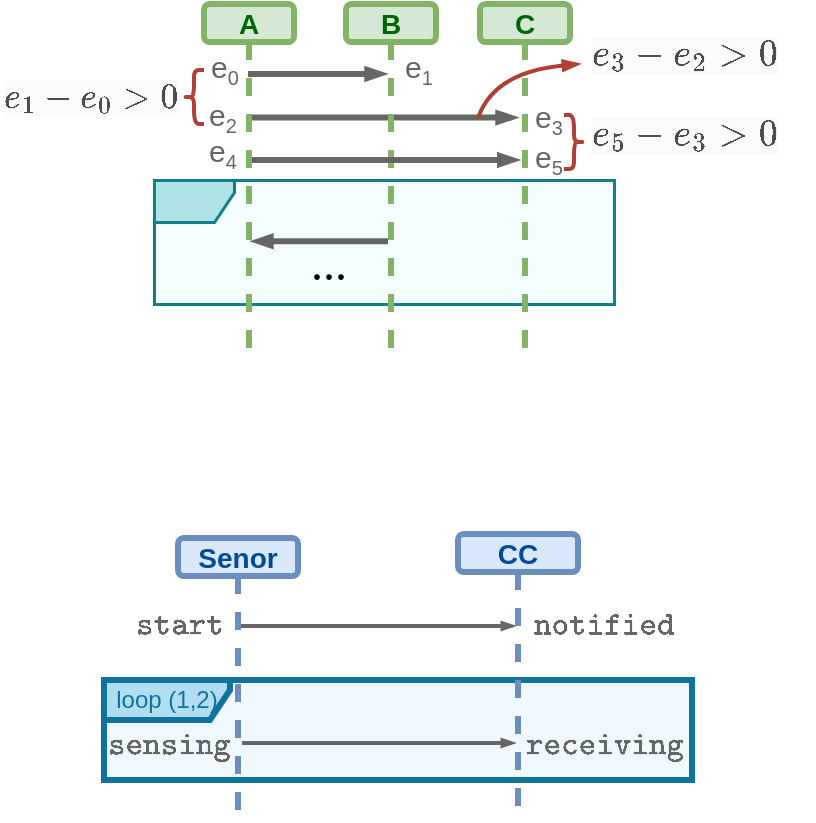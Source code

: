 <mxfile version="26.0.10">
  <diagram name="第 1 页" id="HyUsz8NJp9onLbRjgEd9">
    <mxGraphModel dx="1426" dy="704" grid="0" gridSize="10" guides="1" tooltips="1" connect="1" arrows="1" fold="1" page="1" pageScale="1" pageWidth="850" pageHeight="1100" math="1" shadow="0">
      <root>
        <mxCell id="0" />
        <mxCell id="1" parent="0" />
        <mxCell id="tRWuEwD7snQRo6Gy2zCz-79" value="" style="html=1;verticalAlign=bottom;endArrow=blockThin;curved=0;rounded=1;endFill=1;strokeColor=#666666;strokeWidth=3;endSize=3;" parent="1" edge="1">
          <mxGeometry x="-0.0" width="80" relative="1" as="geometry">
            <mxPoint x="319.502" y="119.8" as="sourcePoint" />
            <mxPoint x="454.5" y="119.8" as="targetPoint" />
            <mxPoint as="offset" />
          </mxGeometry>
        </mxCell>
        <mxCell id="tRWuEwD7snQRo6Gy2zCz-69" value="" style="shape=umlFrame;whiteSpace=wrap;html=1;pointerEvents=0;width=40;height=21;fillColor=#b0e3e6;strokeColor=#0e8088;fillStyle=auto;shadow=0;strokeWidth=1.5;gradientColor=none;swimlaneFillColor=light-dark(#F4FDFF,#002813);" parent="1" vertex="1">
          <mxGeometry x="273" y="151" width="230" height="62" as="geometry" />
        </mxCell>
        <mxCell id="tRWuEwD7snQRo6Gy2zCz-7" value="&lt;font face=&quot;Helvetica&quot; style=&quot;color: rgb(0, 102, 0); font-size: 14px;&quot;&gt;&lt;b style=&quot;&quot;&gt;B&lt;/b&gt;&lt;/font&gt;" style="shape=umlLifeline;perimeter=lifelinePerimeter;whiteSpace=wrap;html=1;container=1;dropTarget=0;collapsible=0;recursiveResize=0;outlineConnect=0;portConstraint=eastwest;newEdgeStyle={&quot;curved&quot;:0,&quot;rounded&quot;:0};size=19;fillColor=#d5e8d4;strokeColor=#82b366;strokeWidth=3;rounded=1;shadow=0;" parent="1" vertex="1">
          <mxGeometry x="369" y="63" width="45" height="177" as="geometry" />
        </mxCell>
        <mxCell id="tRWuEwD7snQRo6Gy2zCz-10" value="" style="html=1;verticalAlign=bottom;endArrow=blockThin;curved=0;rounded=1;endFill=1;strokeColor=#666666;strokeWidth=3;endSize=3;" parent="1" edge="1">
          <mxGeometry x="-0.0" width="80" relative="1" as="geometry">
            <mxPoint x="320.642" y="141.0" as="sourcePoint" />
            <mxPoint x="455.35" y="141" as="targetPoint" />
            <mxPoint as="offset" />
          </mxGeometry>
        </mxCell>
        <mxCell id="tRWuEwD7snQRo6Gy2zCz-67" value="&lt;font face=&quot;Verdana&quot; style=&quot;font-size: 24px;&quot;&gt;...&lt;/font&gt;" style="text;html=1;align=center;verticalAlign=middle;resizable=0;points=[];autosize=1;strokeColor=none;fillColor=none;" parent="1" vertex="1">
          <mxGeometry x="335" y="173" width="50" height="40" as="geometry" />
        </mxCell>
        <mxCell id="tRWuEwD7snQRo6Gy2zCz-70" value="" style="html=1;verticalAlign=bottom;endArrow=blockThin;curved=0;rounded=1;endFill=1;strokeColor=#666666;strokeWidth=3;endSize=3;" parent="1" edge="1">
          <mxGeometry x="-0.0" width="80" relative="1" as="geometry">
            <mxPoint x="320" y="98" as="sourcePoint" />
            <mxPoint x="389" y="98" as="targetPoint" />
            <mxPoint as="offset" />
          </mxGeometry>
        </mxCell>
        <mxCell id="tRWuEwD7snQRo6Gy2zCz-75" value="&lt;font face=&quot;Helvetica&quot; style=&quot;color: rgb(0, 102, 0); font-size: 14px;&quot;&gt;&lt;b style=&quot;&quot;&gt;A&lt;/b&gt;&lt;/font&gt;" style="shape=umlLifeline;perimeter=lifelinePerimeter;whiteSpace=wrap;html=1;container=1;dropTarget=0;collapsible=0;recursiveResize=0;outlineConnect=0;portConstraint=eastwest;newEdgeStyle={&quot;curved&quot;:0,&quot;rounded&quot;:0};size=19;fillColor=#d5e8d4;strokeColor=#82b366;strokeWidth=3;rounded=1;shadow=0;" parent="1" vertex="1">
          <mxGeometry x="298" y="63" width="45" height="177" as="geometry" />
        </mxCell>
        <mxCell id="tRWuEwD7snQRo6Gy2zCz-76" value="&lt;font style=&quot;color: rgb(102, 102, 102);&quot;&gt;&lt;span style=&quot;font-size: 15px;&quot;&gt;e&lt;/span&gt;&lt;sub style=&quot;&quot;&gt;&lt;font&gt;0&lt;/font&gt;&lt;/sub&gt;&lt;/font&gt;" style="text;html=1;align=center;verticalAlign=middle;resizable=0;points=[];autosize=1;strokeColor=none;fillColor=none;" parent="1" vertex="1">
          <mxGeometry x="288" y="81" width="40" height="30" as="geometry" />
        </mxCell>
        <mxCell id="tRWuEwD7snQRo6Gy2zCz-77" value="&lt;font style=&quot;color: rgb(102, 102, 102);&quot;&gt;&lt;span style=&quot;font-size: 15px;&quot;&gt;e&lt;/span&gt;&lt;sub style=&quot;&quot;&gt;&lt;font&gt;1&lt;/font&gt;&lt;/sub&gt;&lt;/font&gt;" style="text;html=1;align=center;verticalAlign=middle;resizable=0;points=[];autosize=1;strokeColor=none;fillColor=none;" parent="1" vertex="1">
          <mxGeometry x="385" y="81" width="40" height="30" as="geometry" />
        </mxCell>
        <mxCell id="tRWuEwD7snQRo6Gy2zCz-78" value="&lt;font style=&quot;color: rgb(102, 102, 102);&quot;&gt;&lt;span style=&quot;font-size: 15px;&quot;&gt;e&lt;/span&gt;&lt;sub style=&quot;&quot;&gt;&lt;font&gt;2&lt;/font&gt;&lt;/sub&gt;&lt;/font&gt;" style="text;html=1;align=center;verticalAlign=middle;resizable=0;points=[];autosize=1;strokeColor=none;fillColor=none;" parent="1" vertex="1">
          <mxGeometry x="287" y="105" width="40" height="30" as="geometry" />
        </mxCell>
        <mxCell id="tRWuEwD7snQRo6Gy2zCz-80" value="&lt;font face=&quot;Helvetica&quot; style=&quot;color: rgb(0, 102, 0); font-size: 14px;&quot;&gt;&lt;b style=&quot;&quot;&gt;C&lt;/b&gt;&lt;/font&gt;" style="shape=umlLifeline;perimeter=lifelinePerimeter;whiteSpace=wrap;html=1;container=1;dropTarget=0;collapsible=0;recursiveResize=0;outlineConnect=0;portConstraint=eastwest;newEdgeStyle={&quot;curved&quot;:0,&quot;rounded&quot;:0};size=19;fillColor=#d5e8d4;strokeColor=#82b366;strokeWidth=3;rounded=1;shadow=0;" parent="1" vertex="1">
          <mxGeometry x="436" y="63" width="45" height="177" as="geometry" />
        </mxCell>
        <mxCell id="tRWuEwD7snQRo6Gy2zCz-81" value="&lt;font style=&quot;color: rgb(102, 102, 102);&quot;&gt;&lt;span style=&quot;font-size: 15px;&quot;&gt;e&lt;/span&gt;&lt;sub style=&quot;&quot;&gt;&lt;font&gt;3&lt;/font&gt;&lt;/sub&gt;&lt;/font&gt;" style="text;html=1;align=center;verticalAlign=middle;resizable=0;points=[];autosize=1;strokeColor=none;fillColor=none;" parent="1" vertex="1">
          <mxGeometry x="450" y="106" width="40" height="30" as="geometry" />
        </mxCell>
        <mxCell id="tRWuEwD7snQRo6Gy2zCz-82" value="" style="shape=curlyBracket;whiteSpace=wrap;html=1;rounded=1;flipH=1;labelPosition=right;verticalLabelPosition=middle;align=left;verticalAlign=middle;strokeWidth=2;fillColor=#fad9d5;strokeColor=#ae4132;rotation=-180;" parent="1" vertex="1">
          <mxGeometry x="288" y="96" width="10" height="27" as="geometry" />
        </mxCell>
        <mxCell id="tRWuEwD7snQRo6Gy2zCz-86" value="" style="curved=1;endArrow=blockThin;html=1;rounded=0;endFill=1;strokeColor=light-dark(#ae4132, #ededed);endSize=4;strokeWidth=2;" parent="1" edge="1">
          <mxGeometry width="50" height="50" relative="1" as="geometry">
            <mxPoint x="435" y="120" as="sourcePoint" />
            <mxPoint x="486" y="93" as="targetPoint" />
            <Array as="points">
              <mxPoint x="443" y="97" />
            </Array>
          </mxGeometry>
        </mxCell>
        <mxCell id="tRWuEwD7snQRo6Gy2zCz-71" value="" style="html=1;verticalAlign=bottom;endArrow=blockThin;curved=0;rounded=1;endFill=1;strokeColor=#666666;strokeWidth=3;endSize=3;" parent="1" edge="1">
          <mxGeometry x="-0.0" width="80" relative="1" as="geometry">
            <mxPoint x="390.0" y="181.63" as="sourcePoint" />
            <mxPoint x="322" y="181.63" as="targetPoint" />
            <mxPoint as="offset" />
          </mxGeometry>
        </mxCell>
        <mxCell id="tRWuEwD7snQRo6Gy2zCz-90" value="&lt;font style=&quot;color: rgb(102, 102, 102);&quot;&gt;&lt;span style=&quot;font-size: 15px;&quot;&gt;e&lt;/span&gt;&lt;sub style=&quot;&quot;&gt;&lt;font&gt;4&lt;/font&gt;&lt;/sub&gt;&lt;/font&gt;" style="text;html=1;align=center;verticalAlign=middle;resizable=0;points=[];autosize=1;strokeColor=none;fillColor=none;" parent="1" vertex="1">
          <mxGeometry x="291" y="122" width="32" height="32" as="geometry" />
        </mxCell>
        <mxCell id="tRWuEwD7snQRo6Gy2zCz-91" value="&lt;font style=&quot;color: rgb(102, 102, 102);&quot;&gt;&lt;span style=&quot;font-size: 15px;&quot;&gt;e&lt;/span&gt;&lt;sub style=&quot;&quot;&gt;&lt;font&gt;5&lt;/font&gt;&lt;/sub&gt;&lt;/font&gt;" style="text;html=1;align=center;verticalAlign=middle;resizable=0;points=[];autosize=1;strokeColor=none;fillColor=none;" parent="1" vertex="1">
          <mxGeometry x="454" y="125" width="32" height="32" as="geometry" />
        </mxCell>
        <mxCell id="tRWuEwD7snQRo6Gy2zCz-93" value="" style="shape=curlyBracket;whiteSpace=wrap;html=1;rounded=1;flipH=0;labelPosition=right;verticalLabelPosition=middle;align=left;verticalAlign=middle;strokeWidth=2;fillColor=#fad9d5;strokeColor=#ae4132;rotation=-180;flipV=1;" parent="1" vertex="1">
          <mxGeometry x="478" y="118.5" width="10" height="27" as="geometry" />
        </mxCell>
        <mxCell id="tRWuEwD7snQRo6Gy2zCz-95" value="&lt;div style=&quot;forced-color-adjust: none; font-family: Helvetica; font-style: normal; font-variant-ligatures: normal; font-variant-caps: normal; font-weight: 400; letter-spacing: normal; orphans: 2; text-align: left; text-indent: 0px; text-transform: none; widows: 2; word-spacing: 0px; -webkit-text-stroke-width: 0px; white-space: normal; background-color: rgb(251, 251, 251); text-decoration-thickness: initial; text-decoration-style: initial; text-decoration-color: initial; line-height: 12px;&quot;&gt;&lt;font face=&quot;Helvetica&quot; style=&quot;forced-color-adjust: none; line-height: 18px; color: light-dark(rgb(77, 77, 77), rgb(255, 255, 255)); font-size: 15px;&quot;&gt;&lt;span style=&quot;forced-color-adjust: none; background-color: transparent; text-wrap-mode: nowrap;&quot;&gt;\(e_1 - e_0 &amp;gt;0\)&lt;/span&gt;&lt;/font&gt;&lt;/div&gt;" style="text;whiteSpace=wrap;html=1;" parent="1" vertex="1">
          <mxGeometry x="196" y="94" width="95" height="31" as="geometry" />
        </mxCell>
        <mxCell id="tRWuEwD7snQRo6Gy2zCz-96" value="&lt;div style=&quot;forced-color-adjust: none; font-family: Helvetica; font-style: normal; font-variant-ligatures: normal; font-variant-caps: normal; font-weight: 400; letter-spacing: normal; orphans: 2; text-align: left; text-indent: 0px; text-transform: none; widows: 2; word-spacing: 0px; -webkit-text-stroke-width: 0px; white-space: normal; background-color: rgb(251, 251, 251); text-decoration-thickness: initial; text-decoration-style: initial; text-decoration-color: initial; line-height: 12px;&quot;&gt;&lt;font face=&quot;Helvetica&quot; style=&quot;forced-color-adjust: none; line-height: 18px; color: light-dark(rgb(77, 77, 77), rgb(255, 255, 255)); font-size: 16px;&quot;&gt;&lt;span style=&quot;forced-color-adjust: none; background-color: transparent; text-wrap-mode: nowrap;&quot;&gt;\(e_3 - e_2 &amp;gt;0\)&lt;/span&gt;&lt;/font&gt;&lt;/div&gt;" style="text;whiteSpace=wrap;html=1;" parent="1" vertex="1">
          <mxGeometry x="490" y="73" width="113" height="33" as="geometry" />
        </mxCell>
        <mxCell id="tRWuEwD7snQRo6Gy2zCz-97" value="&lt;div style=&quot;forced-color-adjust: none; font-family: Helvetica; font-style: normal; font-variant-ligatures: normal; font-variant-caps: normal; font-weight: 400; letter-spacing: normal; orphans: 2; text-align: left; text-indent: 0px; text-transform: none; widows: 2; word-spacing: 0px; -webkit-text-stroke-width: 0px; white-space: normal; background-color: rgb(251, 251, 251); text-decoration-thickness: initial; text-decoration-style: initial; text-decoration-color: initial; line-height: 12px;&quot;&gt;&lt;font face=&quot;Helvetica&quot; style=&quot;forced-color-adjust: none; line-height: 18px; color: light-dark(rgb(77, 77, 77), rgb(255, 255, 255)); font-size: 16px;&quot;&gt;&lt;span style=&quot;forced-color-adjust: none; background-color: transparent; text-wrap-mode: nowrap;&quot;&gt;\(e_5 - e_3 &amp;gt;0\)&lt;/span&gt;&lt;/font&gt;&lt;/div&gt;" style="text;whiteSpace=wrap;html=1;" parent="1" vertex="1">
          <mxGeometry x="490" y="112.5" width="113" height="33" as="geometry" />
        </mxCell>
        <mxCell id="tRWuEwD7snQRo6Gy2zCz-120" value="" style="html=1;verticalAlign=bottom;endArrow=blockThin;curved=0;rounded=1;endFill=1;strokeColor=#666666;strokeWidth=2;endSize=2;" parent="1" target="tRWuEwD7snQRo6Gy2zCz-130" edge="1">
          <mxGeometry x="-0.0" width="80" relative="1" as="geometry">
            <mxPoint x="314" y="374" as="sourcePoint" />
            <mxPoint x="376" y="374" as="targetPoint" />
            <mxPoint as="offset" />
          </mxGeometry>
        </mxCell>
        <mxCell id="tRWuEwD7snQRo6Gy2zCz-128" value="&lt;font style=&quot;color: rgb(16, 115, 158);&quot;&gt;loop (1,2)&lt;/font&gt;" style="shape=umlFrame;whiteSpace=wrap;html=1;pointerEvents=0;width=63;height=20;fillColor=#b1ddf0;strokeColor=#10739e;fillStyle=auto;shadow=0;strokeWidth=3;swimlaneFillColor=light-dark(#EFF9FF,#1E4A76);" parent="1" vertex="1">
          <mxGeometry x="248" y="401" width="294" height="50" as="geometry" />
        </mxCell>
        <mxCell id="tRWuEwD7snQRo6Gy2zCz-125" value="&lt;font style=&quot;color: rgb(102, 102, 102); font-size: 14px;&quot;&gt;\(\texttt{sensing}\)&lt;/font&gt;" style="text;html=1;align=center;verticalAlign=middle;resizable=0;points=[];autosize=1;strokeColor=none;fillColor=none;" parent="1" vertex="1">
          <mxGeometry x="216.0" y="418" width="127" height="29" as="geometry" />
        </mxCell>
        <mxCell id="tRWuEwD7snQRo6Gy2zCz-124" value="&lt;font style=&quot;color: rgb(102, 102, 102); font-size: 14px;&quot;&gt;\(\texttt{receiving}\)&lt;/font&gt;" style="text;html=1;align=center;verticalAlign=middle;resizable=0;points=[];autosize=1;strokeColor=none;fillColor=none;" parent="1" vertex="1">
          <mxGeometry x="430" y="418" width="135" height="29" as="geometry" />
        </mxCell>
        <mxCell id="tRWuEwD7snQRo6Gy2zCz-131" value="&lt;font face=&quot;Helvetica&quot; style=&quot;font-size: 14px; color: rgb(0, 76, 153);&quot;&gt;&lt;b style=&quot;&quot;&gt;Senor&lt;/b&gt;&lt;/font&gt;" style="shape=umlLifeline;perimeter=lifelinePerimeter;whiteSpace=wrap;html=1;container=1;dropTarget=0;collapsible=0;recursiveResize=0;outlineConnect=0;portConstraint=eastwest;newEdgeStyle={&quot;curved&quot;:0,&quot;rounded&quot;:0};size=19;fillColor=#dae8fc;strokeColor=#6c8ebf;strokeWidth=3;rounded=1;shadow=0;" parent="1" vertex="1">
          <mxGeometry x="285" y="330" width="60" height="140" as="geometry" />
        </mxCell>
        <mxCell id="tRWuEwD7snQRo6Gy2zCz-130" value="&lt;font face=&quot;Helvetica&quot; style=&quot;font-size: 14px; color: rgb(0, 76, 153);&quot;&gt;&lt;b style=&quot;&quot;&gt;CC&lt;/b&gt;&lt;/font&gt;" style="shape=umlLifeline;perimeter=lifelinePerimeter;whiteSpace=wrap;html=1;container=1;dropTarget=0;collapsible=0;recursiveResize=0;outlineConnect=0;portConstraint=eastwest;newEdgeStyle={&quot;curved&quot;:0,&quot;rounded&quot;:0};size=19;fillColor=#dae8fc;strokeColor=#6c8ebf;strokeWidth=3;rounded=1;shadow=0;" parent="1" vertex="1">
          <mxGeometry x="425" y="328" width="60" height="140" as="geometry" />
        </mxCell>
        <mxCell id="8YIN8Yzo-oCU8K9hEbTi-2" value="" style="html=1;verticalAlign=bottom;endArrow=blockThin;curved=0;rounded=1;endFill=1;strokeColor=#666666;strokeWidth=2;endSize=2;" edge="1" parent="1" target="tRWuEwD7snQRo6Gy2zCz-130">
          <mxGeometry x="-0.0" width="80" relative="1" as="geometry">
            <mxPoint x="317" y="432.5" as="sourcePoint" />
            <mxPoint x="427.5" y="432.5" as="targetPoint" />
            <mxPoint as="offset" />
          </mxGeometry>
        </mxCell>
        <mxCell id="8YIN8Yzo-oCU8K9hEbTi-3" value="&lt;font style=&quot;color: rgb(102, 102, 102); font-size: 14px;&quot;&gt;\(\texttt{notified}\)&lt;/font&gt;" style="text;html=1;align=center;verticalAlign=middle;resizable=0;points=[];autosize=1;strokeColor=none;fillColor=none;" vertex="1" parent="1">
          <mxGeometry x="436" y="358" width="124" height="29" as="geometry" />
        </mxCell>
        <mxCell id="8YIN8Yzo-oCU8K9hEbTi-4" value="&lt;font style=&quot;color: rgb(102, 102, 102); font-size: 14px;&quot;&gt;\(\texttt{start}\)&lt;/font&gt;" style="text;html=1;align=center;verticalAlign=middle;resizable=0;points=[];autosize=1;strokeColor=none;fillColor=none;" vertex="1" parent="1">
          <mxGeometry x="232" y="358" width="106" height="29" as="geometry" />
        </mxCell>
      </root>
    </mxGraphModel>
  </diagram>
</mxfile>
